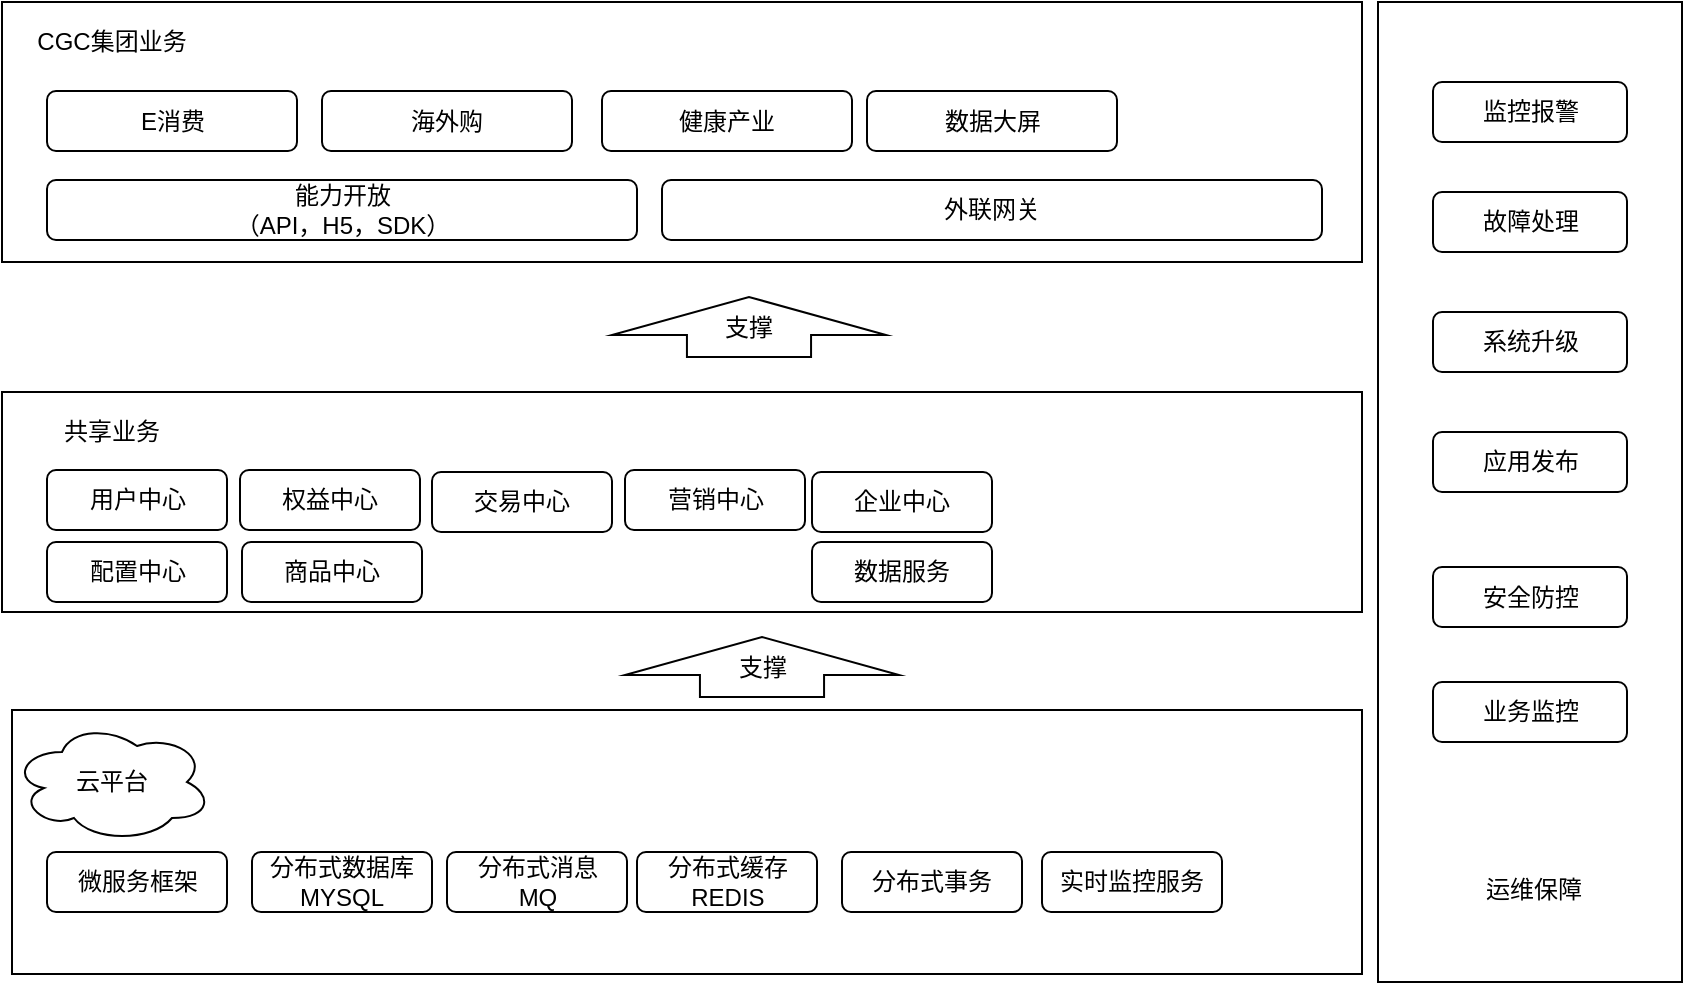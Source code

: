 <mxfile pages="1" version="11.2.8" type="github"><diagram id="RDssqycXmtN_udW76FSY" name="Page-1"><mxGraphModel dx="1038" dy="580" grid="1" gridSize="10" guides="1" tooltips="1" connect="1" arrows="1" fold="1" page="1" pageScale="1" pageWidth="827" pageHeight="1169" math="0" shadow="0"><root><mxCell id="0"/><mxCell id="1" parent="0"/><mxCell id="qFKwttBeiQTDOOdt8ZA--3" value="" style="rounded=0;whiteSpace=wrap;html=1;" vertex="1" parent="1"><mxGeometry x="45" y="374" width="675" height="132" as="geometry"/></mxCell><mxCell id="qFKwttBeiQTDOOdt8ZA--5" value="云平台" style="ellipse;shape=cloud;whiteSpace=wrap;html=1;" vertex="1" parent="1"><mxGeometry x="45" y="380" width="100" height="60" as="geometry"/></mxCell><mxCell id="qFKwttBeiQTDOOdt8ZA--6" value="" style="rounded=0;whiteSpace=wrap;html=1;" vertex="1" parent="1"><mxGeometry x="728" y="20" width="152" height="490" as="geometry"/></mxCell><mxCell id="qFKwttBeiQTDOOdt8ZA--8" value="" style="rounded=0;whiteSpace=wrap;html=1;" vertex="1" parent="1"><mxGeometry x="40" y="20" width="680" height="130" as="geometry"/></mxCell><mxCell id="qFKwttBeiQTDOOdt8ZA--9" value="" style="rounded=0;whiteSpace=wrap;html=1;" vertex="1" parent="1"><mxGeometry x="40" y="215" width="680" height="110" as="geometry"/></mxCell><mxCell id="qFKwttBeiQTDOOdt8ZA--10" value="CGC集团业务" style="text;html=1;strokeColor=none;fillColor=none;align=center;verticalAlign=middle;whiteSpace=wrap;rounded=0;" vertex="1" parent="1"><mxGeometry x="40" y="30" width="110" height="20" as="geometry"/></mxCell><mxCell id="qFKwttBeiQTDOOdt8ZA--12" value="支撑" style="shape=singleArrow;direction=north;whiteSpace=wrap;html=1;arrowWidth=0.453;arrowSize=0.633;" vertex="1" parent="1"><mxGeometry x="345" y="167.5" width="137" height="30" as="geometry"/></mxCell><mxCell id="qFKwttBeiQTDOOdt8ZA--13" value="共享业务" style="text;html=1;strokeColor=none;fillColor=none;align=center;verticalAlign=middle;whiteSpace=wrap;rounded=0;" vertex="1" parent="1"><mxGeometry x="55" y="225" width="80" height="20" as="geometry"/></mxCell><mxCell id="qFKwttBeiQTDOOdt8ZA--14" value="支撑" style="shape=singleArrow;direction=north;whiteSpace=wrap;html=1;arrowWidth=0.453;arrowSize=0.633;" vertex="1" parent="1"><mxGeometry x="351.5" y="337.5" width="137" height="30" as="geometry"/></mxCell><mxCell id="qFKwttBeiQTDOOdt8ZA--15" value="运维保障" style="text;html=1;" vertex="1" parent="1"><mxGeometry x="780" y="450" width="70" height="30" as="geometry"/></mxCell><mxCell id="qFKwttBeiQTDOOdt8ZA--16" value="监控报警" style="rounded=1;whiteSpace=wrap;html=1;" vertex="1" parent="1"><mxGeometry x="755.5" y="60" width="97" height="30" as="geometry"/></mxCell><mxCell id="qFKwttBeiQTDOOdt8ZA--17" value="故障处理" style="rounded=1;whiteSpace=wrap;html=1;" vertex="1" parent="1"><mxGeometry x="755.5" y="115" width="97" height="30" as="geometry"/></mxCell><mxCell id="qFKwttBeiQTDOOdt8ZA--18" value="系统升级" style="rounded=1;whiteSpace=wrap;html=1;" vertex="1" parent="1"><mxGeometry x="755.5" y="175" width="97" height="30" as="geometry"/></mxCell><mxCell id="qFKwttBeiQTDOOdt8ZA--19" value="应用发布" style="rounded=1;whiteSpace=wrap;html=1;" vertex="1" parent="1"><mxGeometry x="755.5" y="235" width="97" height="30" as="geometry"/></mxCell><mxCell id="qFKwttBeiQTDOOdt8ZA--20" value="安全防控" style="rounded=1;whiteSpace=wrap;html=1;" vertex="1" parent="1"><mxGeometry x="755.5" y="302.5" width="97" height="30" as="geometry"/></mxCell><mxCell id="qFKwttBeiQTDOOdt8ZA--21" value="业务监控" style="rounded=1;whiteSpace=wrap;html=1;" vertex="1" parent="1"><mxGeometry x="755.5" y="360" width="97" height="30" as="geometry"/></mxCell><mxCell id="qFKwttBeiQTDOOdt8ZA--22" value="用户中心" style="rounded=1;whiteSpace=wrap;html=1;" vertex="1" parent="1"><mxGeometry x="62.5" y="254" width="90" height="30" as="geometry"/></mxCell><mxCell id="qFKwttBeiQTDOOdt8ZA--23" value="营销中心" style="rounded=1;whiteSpace=wrap;html=1;" vertex="1" parent="1"><mxGeometry x="351.5" y="254" width="90" height="30" as="geometry"/></mxCell><mxCell id="qFKwttBeiQTDOOdt8ZA--24" value="交易中心" style="rounded=1;whiteSpace=wrap;html=1;" vertex="1" parent="1"><mxGeometry x="255" y="255" width="90" height="30" as="geometry"/></mxCell><mxCell id="qFKwttBeiQTDOOdt8ZA--25" value="权益中心" style="rounded=1;whiteSpace=wrap;html=1;" vertex="1" parent="1"><mxGeometry x="159" y="254" width="90" height="30" as="geometry"/></mxCell><mxCell id="qFKwttBeiQTDOOdt8ZA--26" value="商品中心" style="rounded=1;whiteSpace=wrap;html=1;" vertex="1" parent="1"><mxGeometry x="160" y="290" width="90" height="30" as="geometry"/></mxCell><mxCell id="qFKwttBeiQTDOOdt8ZA--27" value="企业中心" style="rounded=1;whiteSpace=wrap;html=1;" vertex="1" parent="1"><mxGeometry x="445" y="255" width="90" height="30" as="geometry"/></mxCell><mxCell id="qFKwttBeiQTDOOdt8ZA--28" value="数据服务" style="rounded=1;whiteSpace=wrap;html=1;" vertex="1" parent="1"><mxGeometry x="445" y="290" width="90" height="30" as="geometry"/></mxCell><mxCell id="qFKwttBeiQTDOOdt8ZA--29" value="配置中心" style="rounded=1;whiteSpace=wrap;html=1;" vertex="1" parent="1"><mxGeometry x="62.5" y="290" width="90" height="30" as="geometry"/></mxCell><mxCell id="qFKwttBeiQTDOOdt8ZA--30" value="微服务框架" style="rounded=1;whiteSpace=wrap;html=1;" vertex="1" parent="1"><mxGeometry x="62.5" y="445" width="90" height="30" as="geometry"/></mxCell><mxCell id="qFKwttBeiQTDOOdt8ZA--31" value="分布式数据库&lt;br&gt;MYSQL" style="rounded=1;whiteSpace=wrap;html=1;" vertex="1" parent="1"><mxGeometry x="165" y="445" width="90" height="30" as="geometry"/></mxCell><mxCell id="qFKwttBeiQTDOOdt8ZA--32" value="分布式消息&lt;br&gt;MQ" style="rounded=1;whiteSpace=wrap;html=1;" vertex="1" parent="1"><mxGeometry x="262.5" y="445" width="90" height="30" as="geometry"/></mxCell><mxCell id="qFKwttBeiQTDOOdt8ZA--33" value="分布式缓存&lt;br&gt;REDIS" style="rounded=1;whiteSpace=wrap;html=1;" vertex="1" parent="1"><mxGeometry x="357.5" y="445" width="90" height="30" as="geometry"/></mxCell><mxCell id="qFKwttBeiQTDOOdt8ZA--34" value="分布式事务" style="rounded=1;whiteSpace=wrap;html=1;" vertex="1" parent="1"><mxGeometry x="460" y="445" width="90" height="30" as="geometry"/></mxCell><mxCell id="qFKwttBeiQTDOOdt8ZA--35" value="实时监控服务" style="rounded=1;whiteSpace=wrap;html=1;" vertex="1" parent="1"><mxGeometry x="560" y="445" width="90" height="30" as="geometry"/></mxCell><mxCell id="qFKwttBeiQTDOOdt8ZA--36" value="能力开放&lt;br&gt;（API，H5，SDK）" style="rounded=1;whiteSpace=wrap;html=1;" vertex="1" parent="1"><mxGeometry x="62.5" y="109" width="295" height="30" as="geometry"/></mxCell><mxCell id="qFKwttBeiQTDOOdt8ZA--37" value="外联网关" style="rounded=1;whiteSpace=wrap;html=1;" vertex="1" parent="1"><mxGeometry x="370" y="109" width="330" height="30" as="geometry"/></mxCell><mxCell id="qFKwttBeiQTDOOdt8ZA--38" value="海外购" style="rounded=1;whiteSpace=wrap;html=1;" vertex="1" parent="1"><mxGeometry x="200" y="64.5" width="125" height="30" as="geometry"/></mxCell><mxCell id="qFKwttBeiQTDOOdt8ZA--39" value="E消费" style="rounded=1;whiteSpace=wrap;html=1;" vertex="1" parent="1"><mxGeometry x="62.5" y="64.5" width="125" height="30" as="geometry"/></mxCell><mxCell id="qFKwttBeiQTDOOdt8ZA--40" value="健康产业" style="rounded=1;whiteSpace=wrap;html=1;" vertex="1" parent="1"><mxGeometry x="340" y="64.5" width="125" height="30" as="geometry"/></mxCell><mxCell id="qFKwttBeiQTDOOdt8ZA--41" value="数据大屏" style="rounded=1;whiteSpace=wrap;html=1;" vertex="1" parent="1"><mxGeometry x="472.5" y="64.5" width="125" height="30" as="geometry"/></mxCell></root></mxGraphModel></diagram></mxfile>